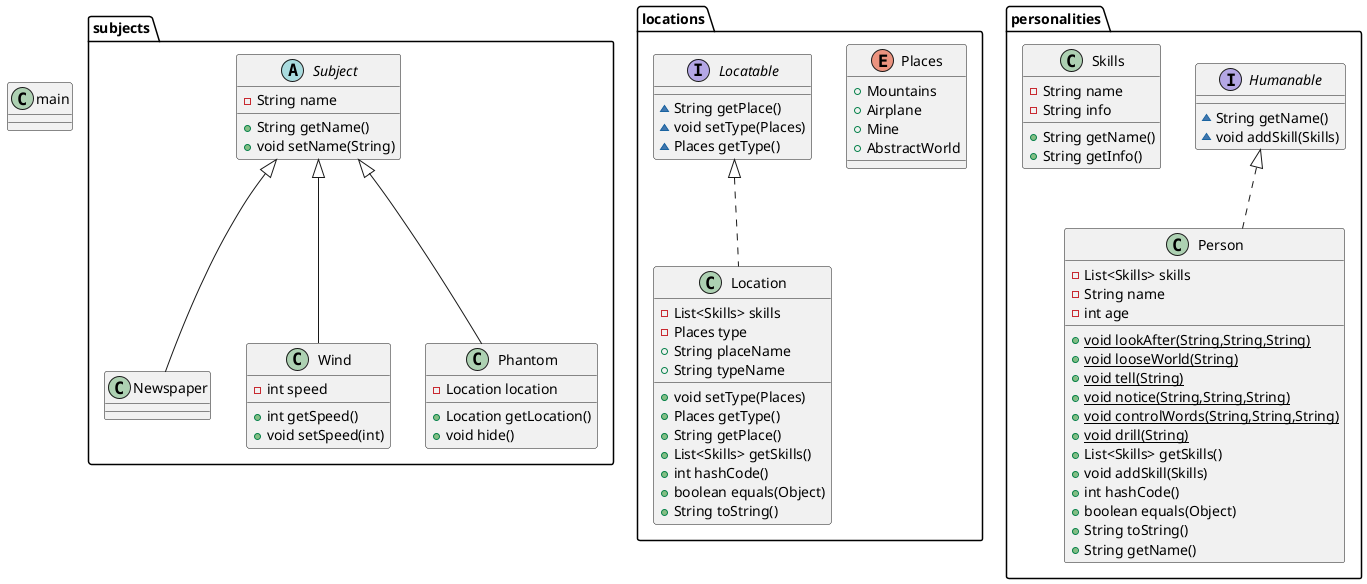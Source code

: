 @startuml
class subjects.Newspaper {
}
class locations.Location {
- List<Skills> skills
- Places type
+ String placeName
+ String typeName
+ void setType(Places)
+ Places getType()
+ String getPlace()
+ List<Skills> getSkills()
+ int hashCode()
+ boolean equals(Object)
+ String toString()
}
enum locations.Places {
+  Mountains
+  Airplane
+  Mine
+  AbstractWorld
}
interface personalities.Humanable {
~ String getName()
~ void addSkill(Skills)
}
interface locations.Locatable {
~ String getPlace()
~ void setType(Places)
~ Places getType()
}
class subjects.Wind {
- int speed
+ int getSpeed()
+ void setSpeed(int)
}
abstract class subjects.Subject {
- String name
+ String getName()
+ void setName(String)
}
class subjects.Phantom {
- Location location
+ Location getLocation()
+ void hide()
}
class main {
}
class personalities.Skills {
- String name
- String info
+ String getName()
+ String getInfo()
}
class personalities.Person {
- List<Skills> skills
- String name
- int age
+ {static} void lookAfter(String,String,String)
+ {static} void looseWorld(String)
+ {static} void tell(String)
+ {static} void notice(String,String,String)
+ {static} void controlWords(String,String,String)
+ {static} void drill(String)
+ List<Skills> getSkills()
+ void addSkill(Skills)
+ int hashCode()
+ boolean equals(Object)
+ String toString()
+ String getName()
}


subjects.Subject <|-- subjects.Newspaper
locations.Locatable <|.. locations.Location
subjects.Subject <|-- subjects.Wind
subjects.Subject <|-- subjects.Phantom
personalities.Humanable <|.. personalities.Person
@enduml